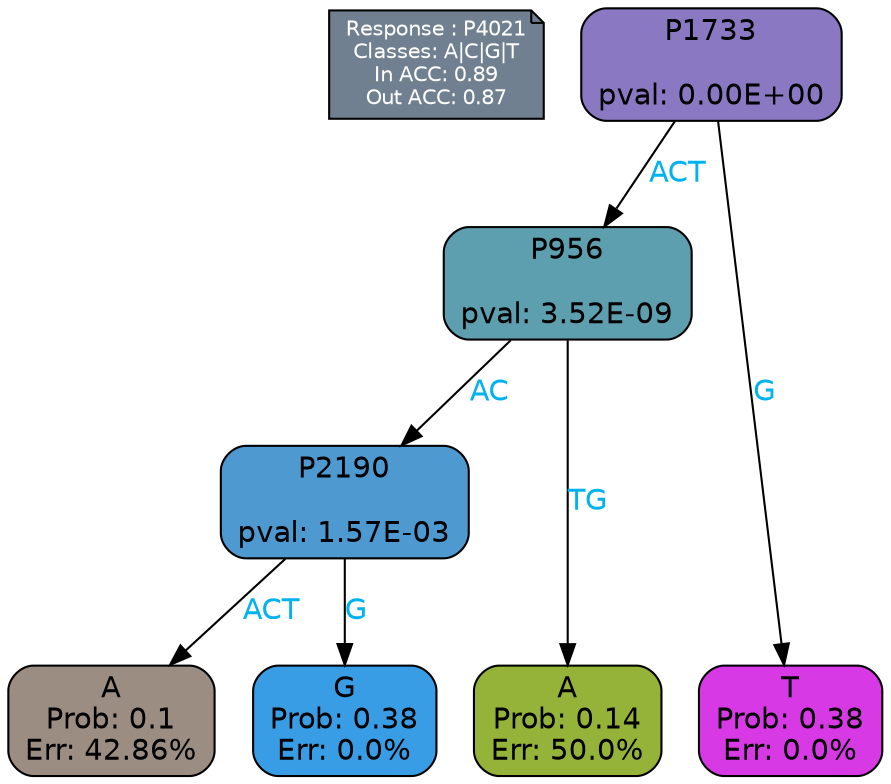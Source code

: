 digraph Tree {
node [shape=box, style="filled, rounded", color="black", fontname=helvetica] ;
graph [ranksep=equally, splines=polylines, bgcolor=transparent, dpi=600] ;
edge [fontname=helvetica] ;
LEGEND [label="Response : P4021
Classes: A|C|G|T
In ACC: 0.89
Out ACC: 0.87
",shape=note,align=left,style=filled,fillcolor="slategray",fontcolor="white",fontsize=10];1 [label="P1733

pval: 0.00E+00", fillcolor="#8b78c3"] ;
2 [label="P956

pval: 3.52E-09", fillcolor="#5d9fae"] ;
3 [label="P2190

pval: 1.57E-03", fillcolor="#4d99d0"] ;
4 [label="A
Prob: 0.1
Err: 42.86%", fillcolor="#9b8d82"] ;
5 [label="G
Prob: 0.38
Err: 0.0%", fillcolor="#399de5"] ;
6 [label="A
Prob: 0.14
Err: 50.0%", fillcolor="#96b339"] ;
7 [label="T
Prob: 0.38
Err: 0.0%", fillcolor="#d739e5"] ;
1 -> 2 [label="ACT",fontcolor=deepskyblue2] ;
1 -> 7 [label="G",fontcolor=deepskyblue2] ;
2 -> 3 [label="AC",fontcolor=deepskyblue2] ;
2 -> 6 [label="TG",fontcolor=deepskyblue2] ;
3 -> 4 [label="ACT",fontcolor=deepskyblue2] ;
3 -> 5 [label="G",fontcolor=deepskyblue2] ;
{rank = same; 4;5;6;7;}{rank = same; LEGEND;1;}}